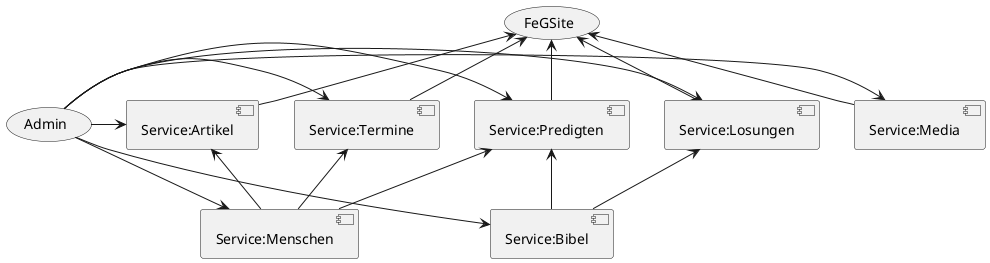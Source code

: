 @startuml
(FeGSite) <-- [Service:Termine]
(FeGSite) <-- [Service:Predigten]
(FeGSite) <- [Service:Losungen]
(FeGSite) <- [Service:Artikel]
(FeGSite) <- [Service:Media]
[Service:Predigten] <-- [Service:Bibel]
[Service:Losungen] <-- [Service:Bibel]
[Service:Predigten] <-- [Service:Menschen]
[Service:Termine] <-- [Service:Menschen]
[Service:Artikel] <-- [Service:Menschen]
(Admin) -> [Service:Termine]
(Admin) -> [Service:Predigten]
(Admin) -> [Service:Losungen]
(Admin) -> [Service:Artikel]
(Admin) -> [Service:Media]
(Admin) -> [Service:Bibel]
(Admin) -> [Service:Menschen]
@enduml